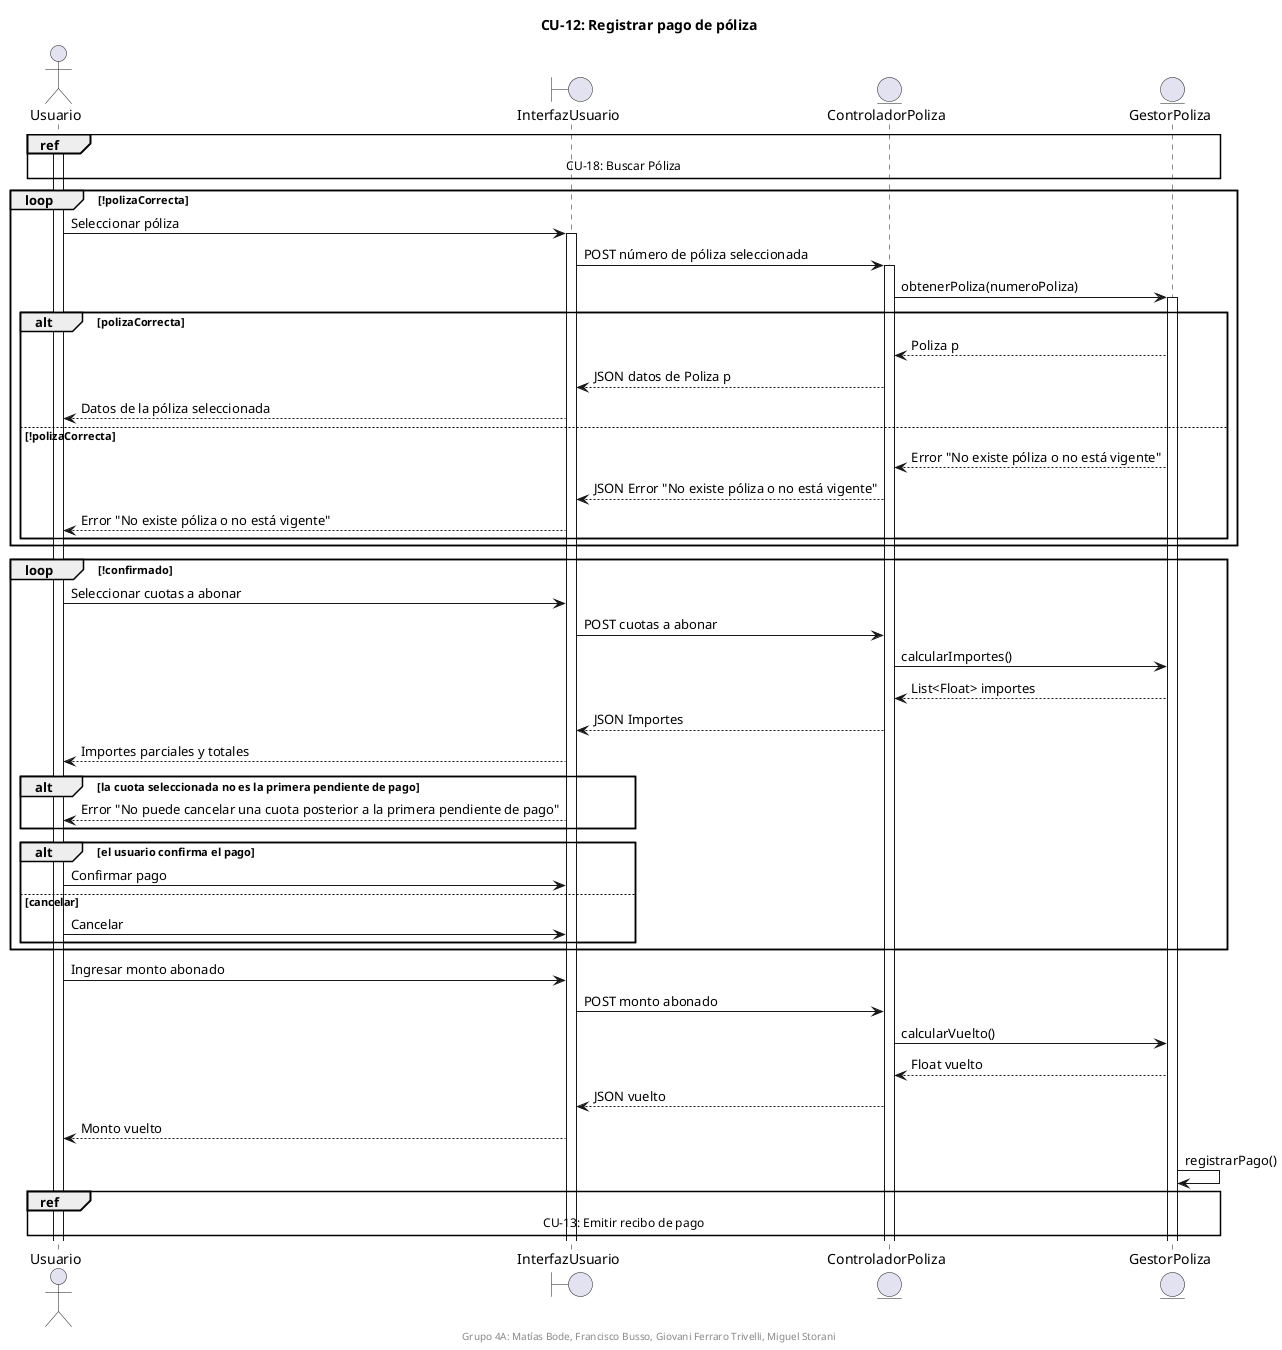 @startuml CU-12

title CU-12: Registrar pago de póliza
center footer Grupo 4A: Matías Bode, Francisco Busso, Giovani Ferraro Trivelli, Miguel Storani

actor Usuario
boundary InterfazUsuario
entity ControladorPoliza
entity GestorPoliza

ref over Usuario, InterfazUsuario, ControladorPoliza, GestorPoliza
    CU-18: Buscar Póliza
end ref

loop !polizaCorrecta
activate Usuario
Usuario -> InterfazUsuario : Seleccionar póliza
activate InterfazUsuario
InterfazUsuario -> ControladorPoliza : POST número de póliza seleccionada
activate ControladorPoliza
ControladorPoliza -> GestorPoliza : obtenerPoliza(numeroPoliza)
activate GestorPoliza
alt polizaCorrecta
ControladorPoliza <-- GestorPoliza : Poliza p
InterfazUsuario <-- ControladorPoliza : JSON datos de Poliza p
Usuario <-- InterfazUsuario : Datos de la póliza seleccionada
else !polizaCorrecta
ControladorPoliza <-- GestorPoliza : Error "No existe póliza o no está vigente"
InterfazUsuario <-- ControladorPoliza : JSON Error "No existe póliza o no está vigente"
Usuario <-- InterfazUsuario : Error "No existe póliza o no está vigente" 
end
end
loop !confirmado
Usuario -> InterfazUsuario : Seleccionar cuotas a abonar
InterfazUsuario -> ControladorPoliza : POST cuotas a abonar
ControladorPoliza -> GestorPoliza : calcularImportes()
ControladorPoliza <-- GestorPoliza : List<Float> importes
InterfazUsuario <-- ControladorPoliza : JSON Importes
Usuario <-- InterfazUsuario : Importes parciales y totales
alt la cuota seleccionada no es la primera pendiente de pago
Usuario <-- InterfazUsuario : Error "No puede cancelar una cuota posterior a la primera pendiente de pago"
end
alt el usuario confirma el pago
Usuario -> InterfazUsuario : Confirmar pago
else cancelar
Usuario -> InterfazUsuario : Cancelar
end
end
Usuario -> InterfazUsuario : Ingresar monto abonado
InterfazUsuario -> ControladorPoliza : POST monto abonado
ControladorPoliza -> GestorPoliza : calcularVuelto()
ControladorPoliza <-- GestorPoliza : Float vuelto
InterfazUsuario <-- ControladorPoliza : JSON vuelto
Usuario <-- InterfazUsuario : Monto vuelto
GestorPoliza -> GestorPoliza : registrarPago()

ref over Usuario, InterfazUsuario, ControladorPoliza, GestorPoliza
    CU-13: Emitir recibo de pago
end ref

@enduml
